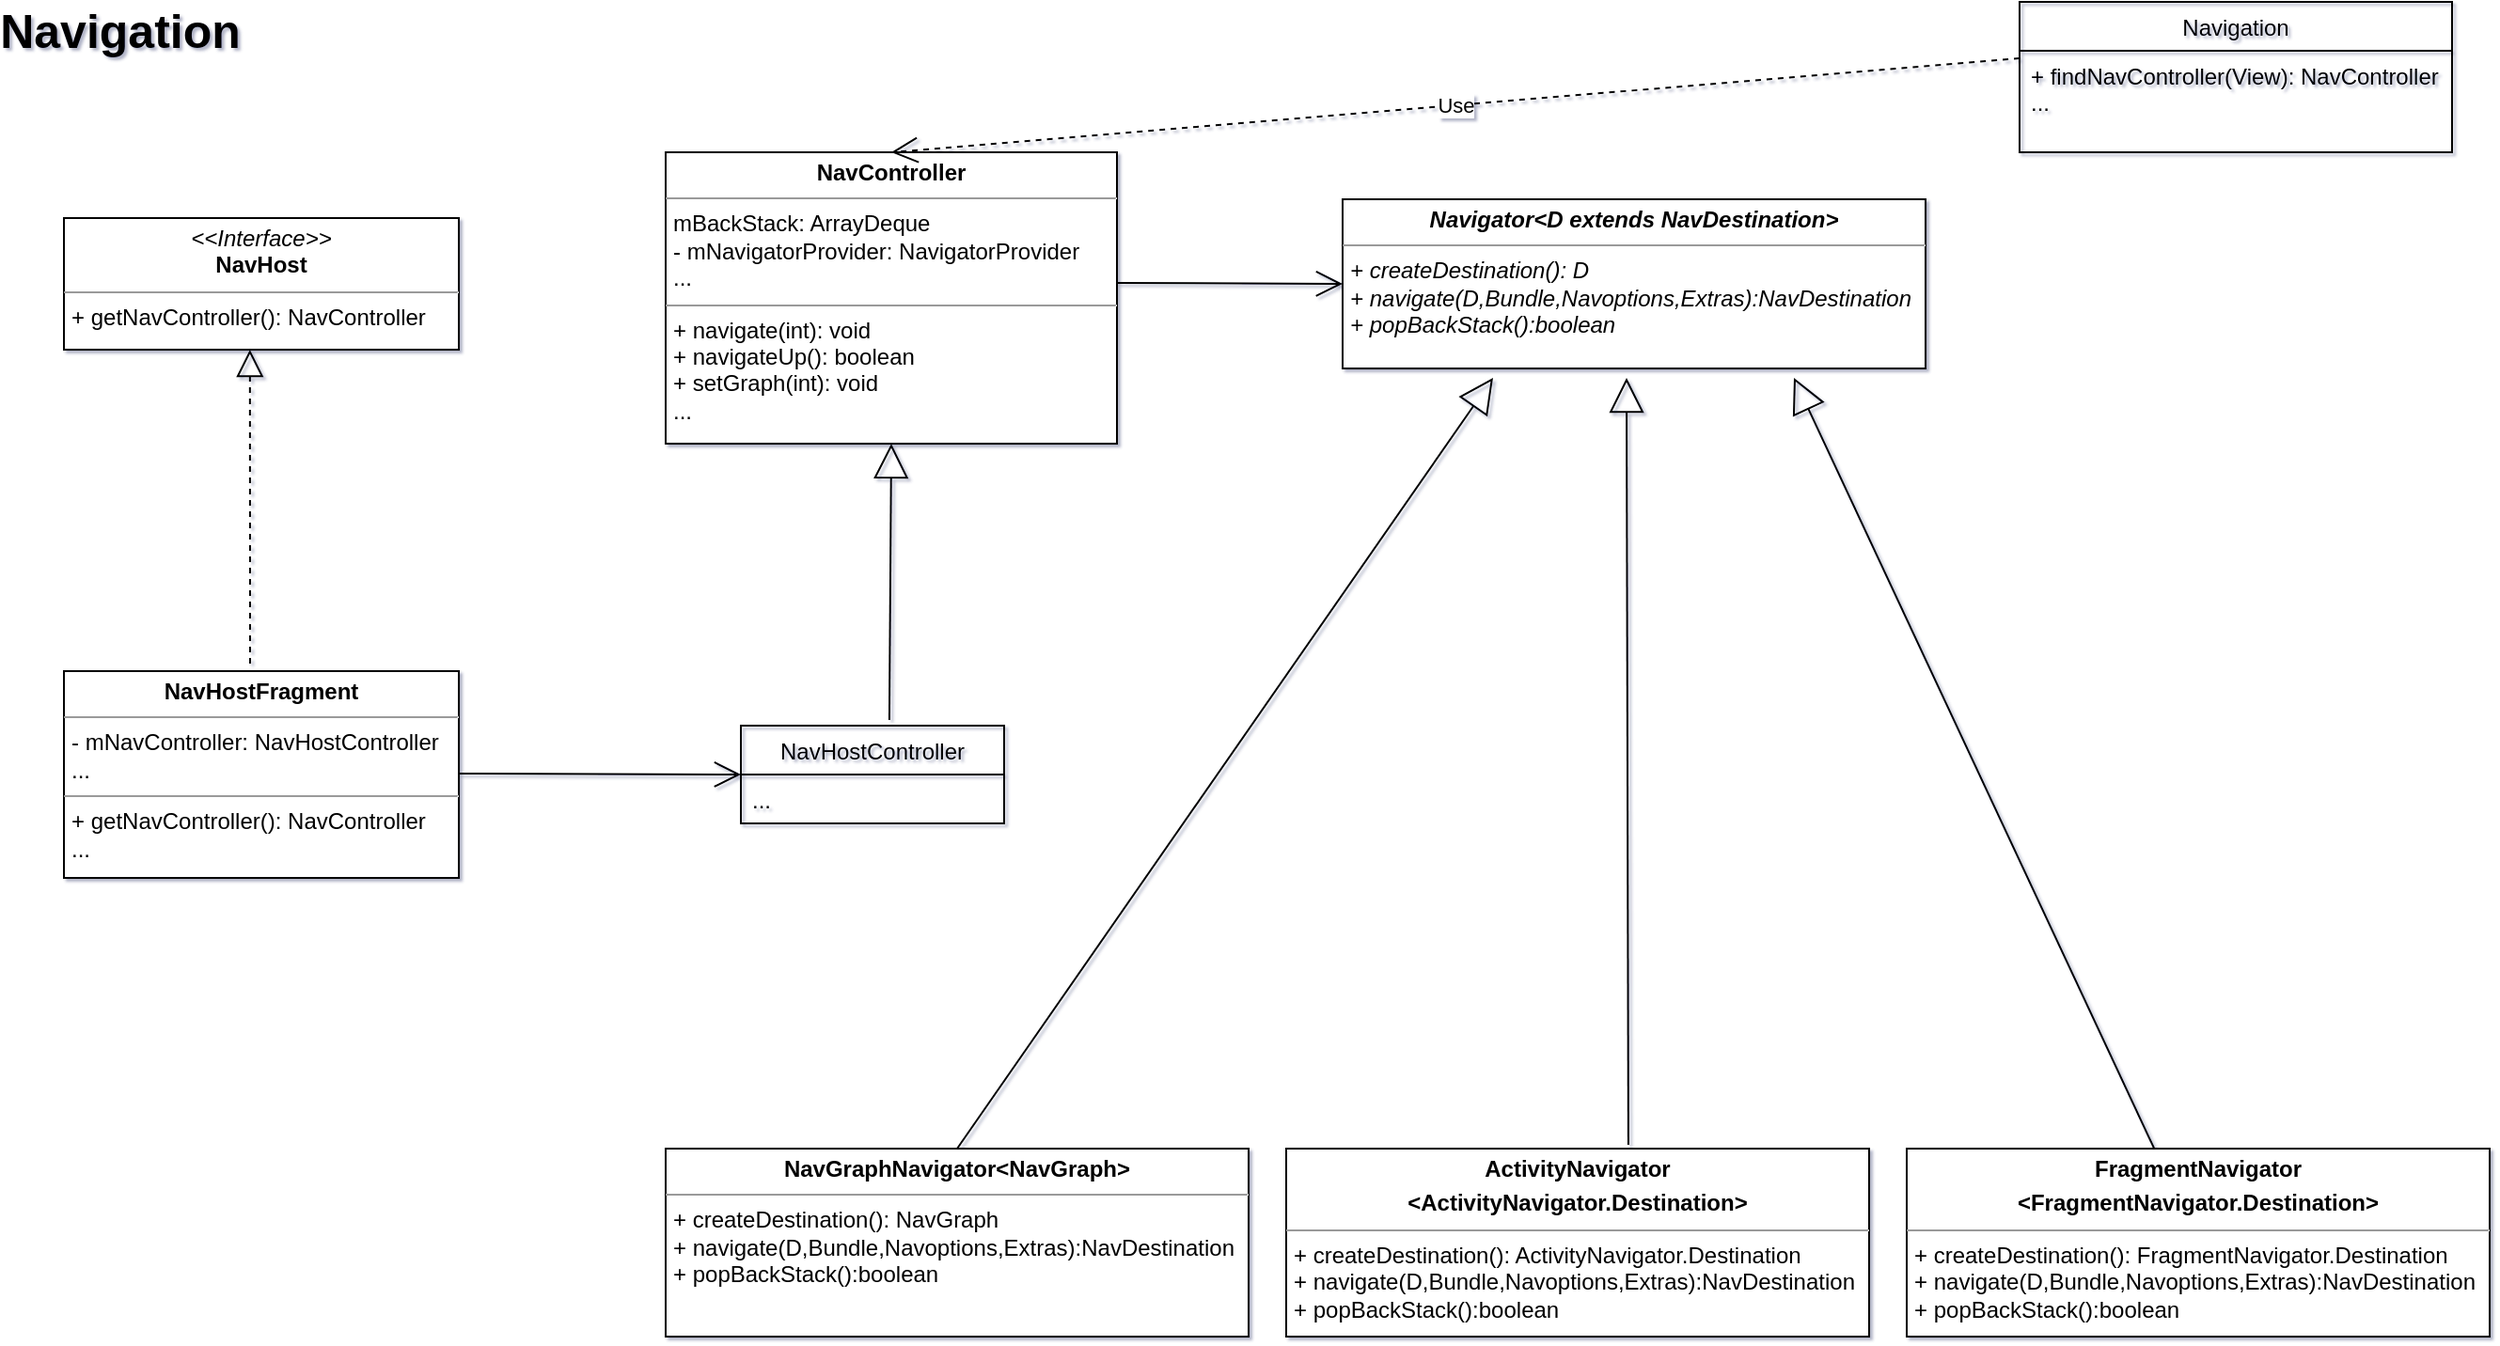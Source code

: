 <mxfile version="14.9.6" type="device"><diagram id="vIi0qf_Gt0HJ-AXKDYmL" name="第 1 页"><mxGraphModel dx="1422" dy="822" grid="1" gridSize="10" guides="1" tooltips="1" connect="1" arrows="1" fold="1" page="1" pageScale="1" pageWidth="2339" pageHeight="3300" math="0" shadow="1"><root><mxCell id="0"/><mxCell id="1" parent="0"/><mxCell id="D9oj6r0qgUwB3fBc9JZ1-1" value="&lt;p style=&quot;margin: 0px ; margin-top: 4px ; text-align: center&quot;&gt;&lt;i&gt;&amp;lt;&amp;lt;Interface&amp;gt;&amp;gt;&lt;/i&gt;&lt;br&gt;&lt;b&gt;NavHost&lt;/b&gt;&lt;/p&gt;&lt;hr size=&quot;1&quot;&gt;&lt;p style=&quot;margin: 0px ; margin-left: 4px&quot;&gt;+ getNavController(): NavController&lt;br&gt;&lt;/p&gt;" style="verticalAlign=top;align=left;overflow=fill;fontSize=12;fontFamily=Helvetica;html=1;" vertex="1" parent="1"><mxGeometry x="80" y="155" width="210" height="70" as="geometry"/></mxCell><mxCell id="D9oj6r0qgUwB3fBc9JZ1-2" value="&lt;p style=&quot;margin: 0px ; margin-top: 4px ; text-align: center&quot;&gt;&lt;b&gt;NavHostFragment&lt;/b&gt;&lt;/p&gt;&lt;hr size=&quot;1&quot;&gt;&lt;p style=&quot;margin: 0px ; margin-left: 4px&quot;&gt;- mNavController: NavHostController&lt;/p&gt;&lt;p style=&quot;margin: 0px ; margin-left: 4px&quot;&gt;...&lt;/p&gt;&lt;hr size=&quot;1&quot;&gt;&lt;p style=&quot;margin: 0px ; margin-left: 4px&quot;&gt;+ getNavController(): NavController&lt;br&gt;&lt;/p&gt;&lt;p style=&quot;margin: 0px ; margin-left: 4px&quot;&gt;...&lt;/p&gt;" style="verticalAlign=top;align=left;overflow=fill;fontSize=12;fontFamily=Helvetica;html=1;" vertex="1" parent="1"><mxGeometry x="80" y="396" width="210" height="110" as="geometry"/></mxCell><mxCell id="D9oj6r0qgUwB3fBc9JZ1-3" value="" style="endArrow=block;dashed=1;endFill=0;endSize=12;html=1;entryX=0.471;entryY=1;entryDx=0;entryDy=0;entryPerimeter=0;" edge="1" parent="1" target="D9oj6r0qgUwB3fBc9JZ1-1"><mxGeometry width="160" relative="1" as="geometry"><mxPoint x="179" y="392" as="sourcePoint"/><mxPoint x="660" y="415" as="targetPoint"/></mxGeometry></mxCell><mxCell id="D9oj6r0qgUwB3fBc9JZ1-4" value="&lt;p style=&quot;margin: 0px ; margin-top: 4px ; text-align: center&quot;&gt;&lt;b&gt;NavController&lt;/b&gt;&lt;/p&gt;&lt;hr size=&quot;1&quot;&gt;&lt;p style=&quot;margin: 0px ; margin-left: 4px&quot;&gt;mBackStack: ArrayDeque&lt;/p&gt;&lt;p style=&quot;margin: 0px ; margin-left: 4px&quot;&gt;- mNavigatorProvider: NavigatorProvider&lt;/p&gt;&lt;p style=&quot;margin: 0px ; margin-left: 4px&quot;&gt;...&lt;/p&gt;&lt;hr size=&quot;1&quot;&gt;&lt;p style=&quot;margin: 0px ; margin-left: 4px&quot;&gt;+ navigate(int): void&lt;/p&gt;&lt;p style=&quot;margin: 0px ; margin-left: 4px&quot;&gt;+ navigateUp(): boolean&lt;/p&gt;&lt;p style=&quot;margin: 0px ; margin-left: 4px&quot;&gt;+ setGraph(int): void&lt;/p&gt;&lt;p style=&quot;margin: 0px ; margin-left: 4px&quot;&gt;...&lt;/p&gt;" style="verticalAlign=top;align=left;overflow=fill;fontSize=12;fontFamily=Helvetica;html=1;" vertex="1" parent="1"><mxGeometry x="400" y="120" width="240" height="155" as="geometry"/></mxCell><mxCell id="D9oj6r0qgUwB3fBc9JZ1-5" value="NavHostController" style="swimlane;fontStyle=0;childLayout=stackLayout;horizontal=1;startSize=26;fillColor=none;horizontalStack=0;resizeParent=1;resizeParentMax=0;resizeLast=0;collapsible=1;marginBottom=0;" vertex="1" parent="1"><mxGeometry x="440" y="425" width="140" height="52" as="geometry"/></mxCell><mxCell id="D9oj6r0qgUwB3fBc9JZ1-6" value="..." style="text;strokeColor=none;fillColor=none;align=left;verticalAlign=top;spacingLeft=4;spacingRight=4;overflow=hidden;rotatable=0;points=[[0,0.5],[1,0.5]];portConstraint=eastwest;" vertex="1" parent="D9oj6r0qgUwB3fBc9JZ1-5"><mxGeometry y="26" width="140" height="26" as="geometry"/></mxCell><mxCell id="D9oj6r0qgUwB3fBc9JZ1-9" value="" style="endArrow=block;endSize=16;endFill=0;html=1;entryX=0.5;entryY=1;entryDx=0;entryDy=0;exitX=0.564;exitY=-0.058;exitDx=0;exitDy=0;exitPerimeter=0;" edge="1" parent="1" source="D9oj6r0qgUwB3fBc9JZ1-5" target="D9oj6r0qgUwB3fBc9JZ1-4"><mxGeometry width="160" relative="1" as="geometry"><mxPoint x="420" y="365" as="sourcePoint"/><mxPoint x="580" y="365" as="targetPoint"/></mxGeometry></mxCell><mxCell id="D9oj6r0qgUwB3fBc9JZ1-10" value="" style="endArrow=open;endFill=1;endSize=12;html=1;entryX=0;entryY=0.5;entryDx=0;entryDy=0;" edge="1" parent="1" target="D9oj6r0qgUwB3fBc9JZ1-5"><mxGeometry width="160" relative="1" as="geometry"><mxPoint x="290" y="450.5" as="sourcePoint"/><mxPoint x="450" y="450.5" as="targetPoint"/></mxGeometry></mxCell><mxCell id="D9oj6r0qgUwB3fBc9JZ1-11" value="&lt;p style=&quot;margin: 0px ; margin-top: 4px ; text-align: center&quot;&gt;&lt;b&gt;&lt;i&gt;Navigator&amp;lt;D extends NavDestination&amp;gt;&lt;/i&gt;&lt;/b&gt;&lt;/p&gt;&lt;hr size=&quot;1&quot;&gt;&lt;p style=&quot;margin: 0px ; margin-left: 4px&quot;&gt;&lt;i&gt;+ createDestination(): D&lt;/i&gt;&lt;/p&gt;&lt;p style=&quot;margin: 0px ; margin-left: 4px&quot;&gt;&lt;i&gt;+ navigate(D,Bundle,Navoptions,Extras):NavDestination&lt;/i&gt;&lt;/p&gt;&lt;p style=&quot;margin: 0px ; margin-left: 4px&quot;&gt;&lt;i&gt;+ popBackStack():boolean&lt;/i&gt;&lt;/p&gt;" style="verticalAlign=top;align=left;overflow=fill;fontSize=12;fontFamily=Helvetica;html=1;" vertex="1" parent="1"><mxGeometry x="760" y="145" width="310" height="90" as="geometry"/></mxCell><mxCell id="D9oj6r0qgUwB3fBc9JZ1-12" value="&lt;p style=&quot;margin: 0px ; margin-top: 4px ; text-align: center&quot;&gt;&lt;b&gt;NavGraphNavigator&amp;lt;NavGraph&amp;gt;&lt;/b&gt;&lt;/p&gt;&lt;hr size=&quot;1&quot;&gt;&lt;p style=&quot;margin: 0px ; margin-left: 4px&quot;&gt;+ createDestination(): NavGraph&lt;/p&gt;&lt;p style=&quot;margin: 0px ; margin-left: 4px&quot;&gt;+ navigate(D,Bundle,Navoptions,Extras):NavDestination&lt;/p&gt;&lt;p style=&quot;margin: 0px ; margin-left: 4px&quot;&gt;+ popBackStack():boolean&lt;/p&gt;" style="verticalAlign=top;align=left;overflow=fill;fontSize=12;fontFamily=Helvetica;html=1;" vertex="1" parent="1"><mxGeometry x="400" y="650" width="310" height="100" as="geometry"/></mxCell><mxCell id="D9oj6r0qgUwB3fBc9JZ1-13" value="&lt;p style=&quot;margin: 0px ; margin-top: 4px ; text-align: center&quot;&gt;&lt;b&gt;ActivityNavigator&lt;/b&gt;&lt;/p&gt;&lt;p style=&quot;margin: 0px ; margin-top: 4px ; text-align: center&quot;&gt;&lt;b&gt;&amp;lt;ActivityNavigator.Destination&amp;gt;&lt;/b&gt;&lt;/p&gt;&lt;hr size=&quot;1&quot;&gt;&lt;p style=&quot;margin: 0px ; margin-left: 4px&quot;&gt;+ createDestination(): ActivityNavigator.Destination&lt;/p&gt;&lt;p style=&quot;margin: 0px ; margin-left: 4px&quot;&gt;+ navigate(D,Bundle,Navoptions,Extras):NavDestination&lt;/p&gt;&lt;p style=&quot;margin: 0px ; margin-left: 4px&quot;&gt;+ popBackStack():boolean&lt;/p&gt;" style="verticalAlign=top;align=left;overflow=fill;fontSize=12;fontFamily=Helvetica;html=1;" vertex="1" parent="1"><mxGeometry x="730" y="650" width="310" height="100" as="geometry"/></mxCell><mxCell id="D9oj6r0qgUwB3fBc9JZ1-14" value="&lt;p style=&quot;margin: 0px ; margin-top: 4px ; text-align: center&quot;&gt;&lt;b&gt;FragmentNavigator&lt;/b&gt;&lt;/p&gt;&lt;p style=&quot;margin: 0px ; margin-top: 4px ; text-align: center&quot;&gt;&lt;b&gt;&amp;lt;FragmentNavigator.Destination&amp;gt;&lt;/b&gt;&lt;/p&gt;&lt;hr size=&quot;1&quot;&gt;&lt;p style=&quot;margin: 0px ; margin-left: 4px&quot;&gt;+ createDestination(): FragmentNavigator.Destination&lt;/p&gt;&lt;p style=&quot;margin: 0px ; margin-left: 4px&quot;&gt;+ navigate(D,Bundle,Navoptions,Extras):NavDestination&lt;/p&gt;&lt;p style=&quot;margin: 0px ; margin-left: 4px&quot;&gt;+ popBackStack():boolean&lt;/p&gt;" style="verticalAlign=top;align=left;overflow=fill;fontSize=12;fontFamily=Helvetica;html=1;" vertex="1" parent="1"><mxGeometry x="1060" y="650" width="310" height="100" as="geometry"/></mxCell><mxCell id="D9oj6r0qgUwB3fBc9JZ1-16" value="" style="endArrow=open;endFill=1;endSize=12;html=1;" edge="1" parent="1"><mxGeometry width="160" relative="1" as="geometry"><mxPoint x="640" y="189.5" as="sourcePoint"/><mxPoint x="760" y="190" as="targetPoint"/></mxGeometry></mxCell><mxCell id="D9oj6r0qgUwB3fBc9JZ1-17" value="" style="endArrow=block;endSize=16;endFill=0;html=1;exitX=0.5;exitY=0;exitDx=0;exitDy=0;" edge="1" parent="1" source="D9oj6r0qgUwB3fBc9JZ1-12"><mxGeometry width="160" relative="1" as="geometry"><mxPoint x="620" y="450" as="sourcePoint"/><mxPoint x="840" y="240" as="targetPoint"/></mxGeometry></mxCell><mxCell id="D9oj6r0qgUwB3fBc9JZ1-18" value="" style="endArrow=block;endSize=16;endFill=0;html=1;exitX=0.587;exitY=-0.02;exitDx=0;exitDy=0;exitPerimeter=0;" edge="1" parent="1" source="D9oj6r0qgUwB3fBc9JZ1-13"><mxGeometry width="160" relative="1" as="geometry"><mxPoint x="565" y="660" as="sourcePoint"/><mxPoint x="911" y="240" as="targetPoint"/></mxGeometry></mxCell><mxCell id="D9oj6r0qgUwB3fBc9JZ1-19" value="" style="endArrow=block;endSize=16;endFill=0;html=1;" edge="1" parent="1" source="D9oj6r0qgUwB3fBc9JZ1-14"><mxGeometry width="160" relative="1" as="geometry"><mxPoint x="921.97" y="658" as="sourcePoint"/><mxPoint x="1000" y="240" as="targetPoint"/></mxGeometry></mxCell><mxCell id="D9oj6r0qgUwB3fBc9JZ1-20" value="Navigation" style="swimlane;fontStyle=0;childLayout=stackLayout;horizontal=1;startSize=26;fillColor=none;horizontalStack=0;resizeParent=1;resizeParentMax=0;resizeLast=0;collapsible=1;marginBottom=0;" vertex="1" parent="1"><mxGeometry x="1120" y="40" width="230" height="80" as="geometry"/></mxCell><mxCell id="D9oj6r0qgUwB3fBc9JZ1-21" value="+ findNavController(View): NavController&#10;..." style="text;strokeColor=none;fillColor=none;align=left;verticalAlign=top;spacingLeft=4;spacingRight=4;overflow=hidden;rotatable=0;points=[[0,0.5],[1,0.5]];portConstraint=eastwest;" vertex="1" parent="D9oj6r0qgUwB3fBc9JZ1-20"><mxGeometry y="26" width="230" height="54" as="geometry"/></mxCell><mxCell id="D9oj6r0qgUwB3fBc9JZ1-22" value="Use" style="endArrow=open;endSize=12;dashed=1;html=1;exitX=0;exitY=0.074;exitDx=0;exitDy=0;exitPerimeter=0;entryX=0.5;entryY=0;entryDx=0;entryDy=0;" edge="1" parent="1" source="D9oj6r0qgUwB3fBc9JZ1-21" target="D9oj6r0qgUwB3fBc9JZ1-4"><mxGeometry width="160" relative="1" as="geometry"><mxPoint x="630" y="420" as="sourcePoint"/><mxPoint x="650" y="70" as="targetPoint"/></mxGeometry></mxCell><mxCell id="D9oj6r0qgUwB3fBc9JZ1-23" value="Navigation" style="text;align=center;fontStyle=1;verticalAlign=middle;spacingLeft=3;spacingRight=3;strokeColor=none;rotatable=0;points=[[0,0.5],[1,0.5]];portConstraint=eastwest;fontSize=25;" vertex="1" parent="1"><mxGeometry x="70" y="40" width="80" height="26" as="geometry"/></mxCell></root></mxGraphModel></diagram></mxfile>